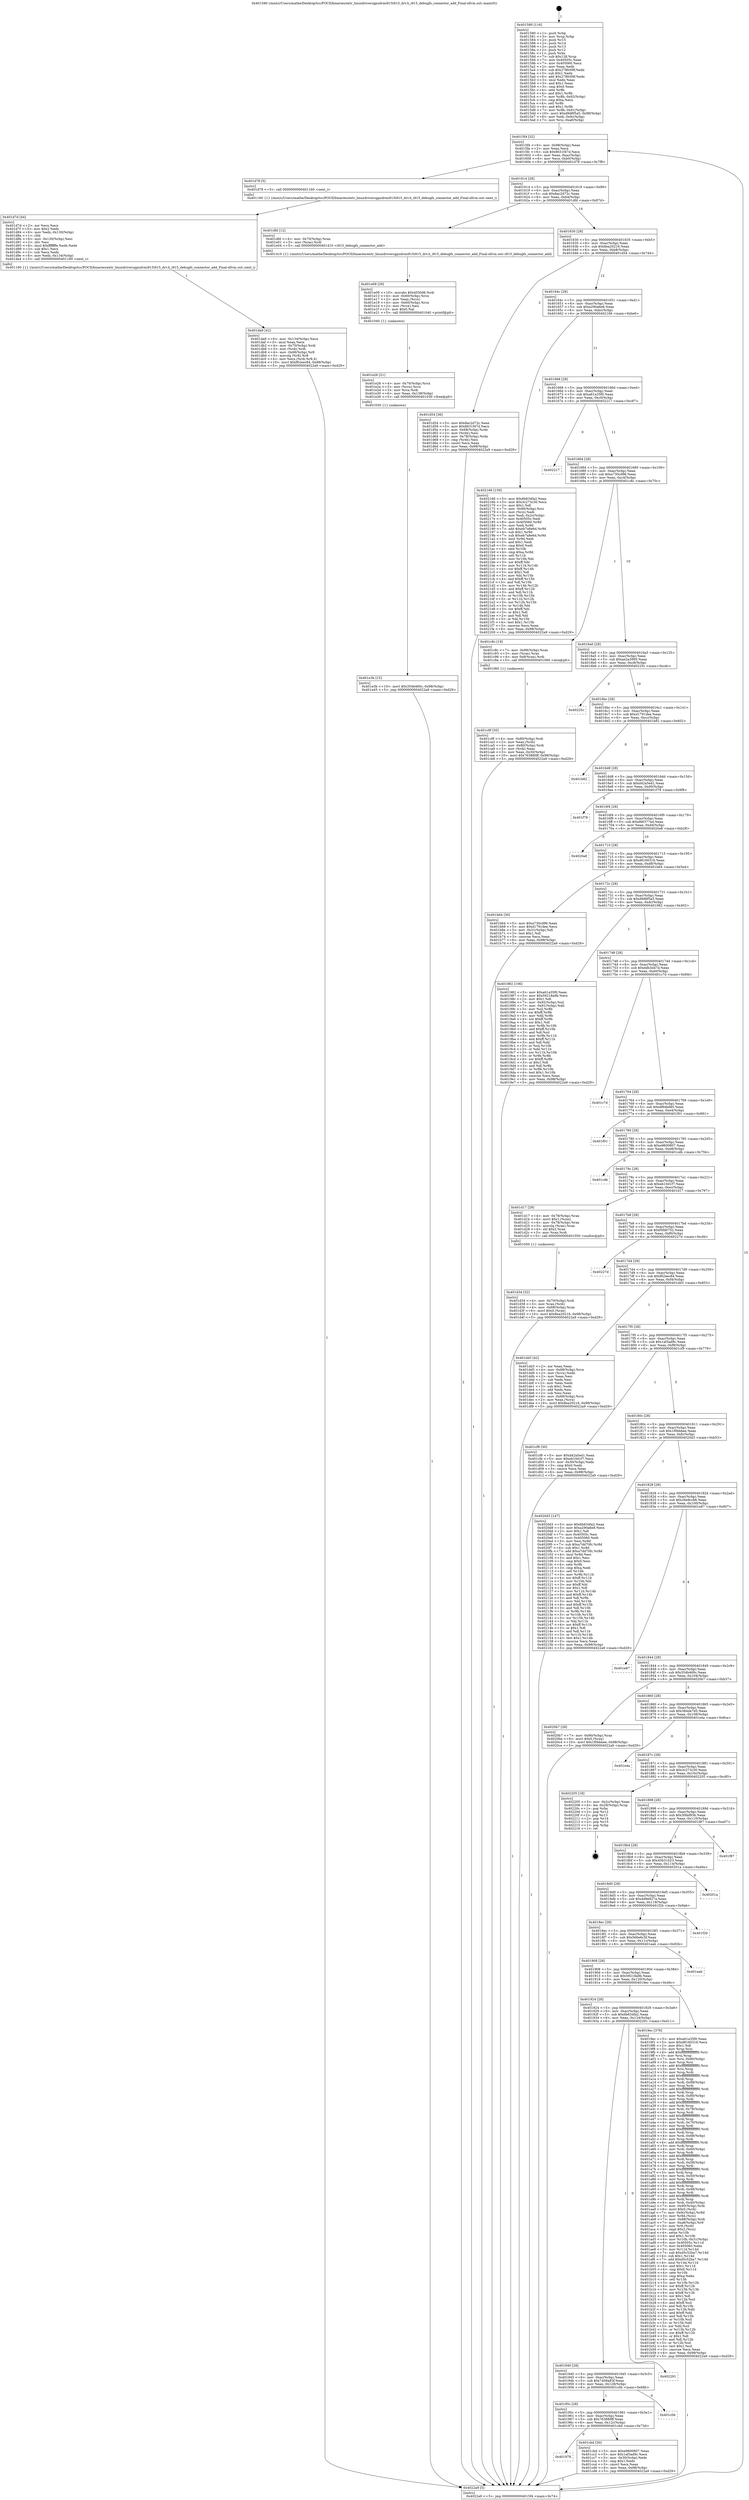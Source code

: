 digraph "0x401580" {
  label = "0x401580 (/mnt/c/Users/mathe/Desktop/tcc/POCII/binaries/extr_linuxdriversgpudrmi915i915_drv.h_i915_debugfs_connector_add_Final-ollvm.out::main(0))"
  labelloc = "t"
  node[shape=record]

  Entry [label="",width=0.3,height=0.3,shape=circle,fillcolor=black,style=filled]
  "0x4015f4" [label="{
     0x4015f4 [32]\l
     | [instrs]\l
     &nbsp;&nbsp;0x4015f4 \<+6\>: mov -0x98(%rbp),%eax\l
     &nbsp;&nbsp;0x4015fa \<+2\>: mov %eax,%ecx\l
     &nbsp;&nbsp;0x4015fc \<+6\>: sub $0x8631f47d,%ecx\l
     &nbsp;&nbsp;0x401602 \<+6\>: mov %eax,-0xac(%rbp)\l
     &nbsp;&nbsp;0x401608 \<+6\>: mov %ecx,-0xb0(%rbp)\l
     &nbsp;&nbsp;0x40160e \<+6\>: je 0000000000401d78 \<main+0x7f8\>\l
  }"]
  "0x401d78" [label="{
     0x401d78 [5]\l
     | [instrs]\l
     &nbsp;&nbsp;0x401d78 \<+5\>: call 0000000000401160 \<next_i\>\l
     | [calls]\l
     &nbsp;&nbsp;0x401160 \{1\} (/mnt/c/Users/mathe/Desktop/tcc/POCII/binaries/extr_linuxdriversgpudrmi915i915_drv.h_i915_debugfs_connector_add_Final-ollvm.out::next_i)\l
  }"]
  "0x401614" [label="{
     0x401614 [28]\l
     | [instrs]\l
     &nbsp;&nbsp;0x401614 \<+5\>: jmp 0000000000401619 \<main+0x99\>\l
     &nbsp;&nbsp;0x401619 \<+6\>: mov -0xac(%rbp),%eax\l
     &nbsp;&nbsp;0x40161f \<+5\>: sub $0x8ac2d72c,%eax\l
     &nbsp;&nbsp;0x401624 \<+6\>: mov %eax,-0xb4(%rbp)\l
     &nbsp;&nbsp;0x40162a \<+6\>: je 0000000000401dfd \<main+0x87d\>\l
  }"]
  Exit [label="",width=0.3,height=0.3,shape=circle,fillcolor=black,style=filled,peripheries=2]
  "0x401dfd" [label="{
     0x401dfd [12]\l
     | [instrs]\l
     &nbsp;&nbsp;0x401dfd \<+4\>: mov -0x70(%rbp),%rax\l
     &nbsp;&nbsp;0x401e01 \<+3\>: mov (%rax),%rdi\l
     &nbsp;&nbsp;0x401e04 \<+5\>: call 0000000000401410 \<i915_debugfs_connector_add\>\l
     | [calls]\l
     &nbsp;&nbsp;0x401410 \{1\} (/mnt/c/Users/mathe/Desktop/tcc/POCII/binaries/extr_linuxdriversgpudrmi915i915_drv.h_i915_debugfs_connector_add_Final-ollvm.out::i915_debugfs_connector_add)\l
  }"]
  "0x401630" [label="{
     0x401630 [28]\l
     | [instrs]\l
     &nbsp;&nbsp;0x401630 \<+5\>: jmp 0000000000401635 \<main+0xb5\>\l
     &nbsp;&nbsp;0x401635 \<+6\>: mov -0xac(%rbp),%eax\l
     &nbsp;&nbsp;0x40163b \<+5\>: sub $0x8ea20216,%eax\l
     &nbsp;&nbsp;0x401640 \<+6\>: mov %eax,-0xb8(%rbp)\l
     &nbsp;&nbsp;0x401646 \<+6\>: je 0000000000401d54 \<main+0x7d4\>\l
  }"]
  "0x401e3b" [label="{
     0x401e3b [15]\l
     | [instrs]\l
     &nbsp;&nbsp;0x401e3b \<+10\>: movl $0x354b460c,-0x98(%rbp)\l
     &nbsp;&nbsp;0x401e45 \<+5\>: jmp 00000000004022a9 \<main+0xd29\>\l
  }"]
  "0x401d54" [label="{
     0x401d54 [36]\l
     | [instrs]\l
     &nbsp;&nbsp;0x401d54 \<+5\>: mov $0x8ac2d72c,%eax\l
     &nbsp;&nbsp;0x401d59 \<+5\>: mov $0x8631f47d,%ecx\l
     &nbsp;&nbsp;0x401d5e \<+4\>: mov -0x68(%rbp),%rdx\l
     &nbsp;&nbsp;0x401d62 \<+2\>: mov (%rdx),%esi\l
     &nbsp;&nbsp;0x401d64 \<+4\>: mov -0x78(%rbp),%rdx\l
     &nbsp;&nbsp;0x401d68 \<+2\>: cmp (%rdx),%esi\l
     &nbsp;&nbsp;0x401d6a \<+3\>: cmovl %ecx,%eax\l
     &nbsp;&nbsp;0x401d6d \<+6\>: mov %eax,-0x98(%rbp)\l
     &nbsp;&nbsp;0x401d73 \<+5\>: jmp 00000000004022a9 \<main+0xd29\>\l
  }"]
  "0x40164c" [label="{
     0x40164c [28]\l
     | [instrs]\l
     &nbsp;&nbsp;0x40164c \<+5\>: jmp 0000000000401651 \<main+0xd1\>\l
     &nbsp;&nbsp;0x401651 \<+6\>: mov -0xac(%rbp),%eax\l
     &nbsp;&nbsp;0x401657 \<+5\>: sub $0xa290a6e8,%eax\l
     &nbsp;&nbsp;0x40165c \<+6\>: mov %eax,-0xbc(%rbp)\l
     &nbsp;&nbsp;0x401662 \<+6\>: je 0000000000402166 \<main+0xbe6\>\l
  }"]
  "0x401e26" [label="{
     0x401e26 [21]\l
     | [instrs]\l
     &nbsp;&nbsp;0x401e26 \<+4\>: mov -0x70(%rbp),%rcx\l
     &nbsp;&nbsp;0x401e2a \<+3\>: mov (%rcx),%rcx\l
     &nbsp;&nbsp;0x401e2d \<+3\>: mov %rcx,%rdi\l
     &nbsp;&nbsp;0x401e30 \<+6\>: mov %eax,-0x138(%rbp)\l
     &nbsp;&nbsp;0x401e36 \<+5\>: call 0000000000401030 \<free@plt\>\l
     | [calls]\l
     &nbsp;&nbsp;0x401030 \{1\} (unknown)\l
  }"]
  "0x402166" [label="{
     0x402166 [159]\l
     | [instrs]\l
     &nbsp;&nbsp;0x402166 \<+5\>: mov $0x6b634fa2,%eax\l
     &nbsp;&nbsp;0x40216b \<+5\>: mov $0x3c273c30,%ecx\l
     &nbsp;&nbsp;0x402170 \<+2\>: mov $0x1,%dl\l
     &nbsp;&nbsp;0x402172 \<+7\>: mov -0x90(%rbp),%rsi\l
     &nbsp;&nbsp;0x402179 \<+2\>: mov (%rsi),%edi\l
     &nbsp;&nbsp;0x40217b \<+3\>: mov %edi,-0x2c(%rbp)\l
     &nbsp;&nbsp;0x40217e \<+7\>: mov 0x40505c,%edi\l
     &nbsp;&nbsp;0x402185 \<+8\>: mov 0x405060,%r8d\l
     &nbsp;&nbsp;0x40218d \<+3\>: mov %edi,%r9d\l
     &nbsp;&nbsp;0x402190 \<+7\>: add $0xeb7a8e6d,%r9d\l
     &nbsp;&nbsp;0x402197 \<+4\>: sub $0x1,%r9d\l
     &nbsp;&nbsp;0x40219b \<+7\>: sub $0xeb7a8e6d,%r9d\l
     &nbsp;&nbsp;0x4021a2 \<+4\>: imul %r9d,%edi\l
     &nbsp;&nbsp;0x4021a6 \<+3\>: and $0x1,%edi\l
     &nbsp;&nbsp;0x4021a9 \<+3\>: cmp $0x0,%edi\l
     &nbsp;&nbsp;0x4021ac \<+4\>: sete %r10b\l
     &nbsp;&nbsp;0x4021b0 \<+4\>: cmp $0xa,%r8d\l
     &nbsp;&nbsp;0x4021b4 \<+4\>: setl %r11b\l
     &nbsp;&nbsp;0x4021b8 \<+3\>: mov %r10b,%bl\l
     &nbsp;&nbsp;0x4021bb \<+3\>: xor $0xff,%bl\l
     &nbsp;&nbsp;0x4021be \<+3\>: mov %r11b,%r14b\l
     &nbsp;&nbsp;0x4021c1 \<+4\>: xor $0xff,%r14b\l
     &nbsp;&nbsp;0x4021c5 \<+3\>: xor $0x1,%dl\l
     &nbsp;&nbsp;0x4021c8 \<+3\>: mov %bl,%r15b\l
     &nbsp;&nbsp;0x4021cb \<+4\>: and $0xff,%r15b\l
     &nbsp;&nbsp;0x4021cf \<+3\>: and %dl,%r10b\l
     &nbsp;&nbsp;0x4021d2 \<+3\>: mov %r14b,%r12b\l
     &nbsp;&nbsp;0x4021d5 \<+4\>: and $0xff,%r12b\l
     &nbsp;&nbsp;0x4021d9 \<+3\>: and %dl,%r11b\l
     &nbsp;&nbsp;0x4021dc \<+3\>: or %r10b,%r15b\l
     &nbsp;&nbsp;0x4021df \<+3\>: or %r11b,%r12b\l
     &nbsp;&nbsp;0x4021e2 \<+3\>: xor %r12b,%r15b\l
     &nbsp;&nbsp;0x4021e5 \<+3\>: or %r14b,%bl\l
     &nbsp;&nbsp;0x4021e8 \<+3\>: xor $0xff,%bl\l
     &nbsp;&nbsp;0x4021eb \<+3\>: or $0x1,%dl\l
     &nbsp;&nbsp;0x4021ee \<+2\>: and %dl,%bl\l
     &nbsp;&nbsp;0x4021f0 \<+3\>: or %bl,%r15b\l
     &nbsp;&nbsp;0x4021f3 \<+4\>: test $0x1,%r15b\l
     &nbsp;&nbsp;0x4021f7 \<+3\>: cmovne %ecx,%eax\l
     &nbsp;&nbsp;0x4021fa \<+6\>: mov %eax,-0x98(%rbp)\l
     &nbsp;&nbsp;0x402200 \<+5\>: jmp 00000000004022a9 \<main+0xd29\>\l
  }"]
  "0x401668" [label="{
     0x401668 [28]\l
     | [instrs]\l
     &nbsp;&nbsp;0x401668 \<+5\>: jmp 000000000040166d \<main+0xed\>\l
     &nbsp;&nbsp;0x40166d \<+6\>: mov -0xac(%rbp),%eax\l
     &nbsp;&nbsp;0x401673 \<+5\>: sub $0xa61a35f0,%eax\l
     &nbsp;&nbsp;0x401678 \<+6\>: mov %eax,-0xc0(%rbp)\l
     &nbsp;&nbsp;0x40167e \<+6\>: je 0000000000402217 \<main+0xc97\>\l
  }"]
  "0x401e09" [label="{
     0x401e09 [29]\l
     | [instrs]\l
     &nbsp;&nbsp;0x401e09 \<+10\>: movabs $0x4030d6,%rdi\l
     &nbsp;&nbsp;0x401e13 \<+4\>: mov -0x60(%rbp),%rcx\l
     &nbsp;&nbsp;0x401e17 \<+2\>: mov %eax,(%rcx)\l
     &nbsp;&nbsp;0x401e19 \<+4\>: mov -0x60(%rbp),%rcx\l
     &nbsp;&nbsp;0x401e1d \<+2\>: mov (%rcx),%esi\l
     &nbsp;&nbsp;0x401e1f \<+2\>: mov $0x0,%al\l
     &nbsp;&nbsp;0x401e21 \<+5\>: call 0000000000401040 \<printf@plt\>\l
     | [calls]\l
     &nbsp;&nbsp;0x401040 \{1\} (unknown)\l
  }"]
  "0x402217" [label="{
     0x402217\l
  }", style=dashed]
  "0x401684" [label="{
     0x401684 [28]\l
     | [instrs]\l
     &nbsp;&nbsp;0x401684 \<+5\>: jmp 0000000000401689 \<main+0x109\>\l
     &nbsp;&nbsp;0x401689 \<+6\>: mov -0xac(%rbp),%eax\l
     &nbsp;&nbsp;0x40168f \<+5\>: sub $0xa730cd96,%eax\l
     &nbsp;&nbsp;0x401694 \<+6\>: mov %eax,-0xc4(%rbp)\l
     &nbsp;&nbsp;0x40169a \<+6\>: je 0000000000401c8c \<main+0x70c\>\l
  }"]
  "0x401da9" [label="{
     0x401da9 [42]\l
     | [instrs]\l
     &nbsp;&nbsp;0x401da9 \<+6\>: mov -0x134(%rbp),%ecx\l
     &nbsp;&nbsp;0x401daf \<+3\>: imul %eax,%ecx\l
     &nbsp;&nbsp;0x401db2 \<+4\>: mov -0x70(%rbp),%rdi\l
     &nbsp;&nbsp;0x401db6 \<+3\>: mov (%rdi),%rdi\l
     &nbsp;&nbsp;0x401db9 \<+4\>: mov -0x68(%rbp),%r8\l
     &nbsp;&nbsp;0x401dbd \<+3\>: movslq (%r8),%r8\l
     &nbsp;&nbsp;0x401dc0 \<+4\>: mov %ecx,(%rdi,%r8,4)\l
     &nbsp;&nbsp;0x401dc4 \<+10\>: movl $0xf62eec84,-0x98(%rbp)\l
     &nbsp;&nbsp;0x401dce \<+5\>: jmp 00000000004022a9 \<main+0xd29\>\l
  }"]
  "0x401c8c" [label="{
     0x401c8c [19]\l
     | [instrs]\l
     &nbsp;&nbsp;0x401c8c \<+7\>: mov -0x88(%rbp),%rax\l
     &nbsp;&nbsp;0x401c93 \<+3\>: mov (%rax),%rax\l
     &nbsp;&nbsp;0x401c96 \<+4\>: mov 0x8(%rax),%rdi\l
     &nbsp;&nbsp;0x401c9a \<+5\>: call 0000000000401060 \<atoi@plt\>\l
     | [calls]\l
     &nbsp;&nbsp;0x401060 \{1\} (unknown)\l
  }"]
  "0x4016a0" [label="{
     0x4016a0 [28]\l
     | [instrs]\l
     &nbsp;&nbsp;0x4016a0 \<+5\>: jmp 00000000004016a5 \<main+0x125\>\l
     &nbsp;&nbsp;0x4016a5 \<+6\>: mov -0xac(%rbp),%eax\l
     &nbsp;&nbsp;0x4016ab \<+5\>: sub $0xae2a3995,%eax\l
     &nbsp;&nbsp;0x4016b0 \<+6\>: mov %eax,-0xc8(%rbp)\l
     &nbsp;&nbsp;0x4016b6 \<+6\>: je 000000000040225c \<main+0xcdc\>\l
  }"]
  "0x401d7d" [label="{
     0x401d7d [44]\l
     | [instrs]\l
     &nbsp;&nbsp;0x401d7d \<+2\>: xor %ecx,%ecx\l
     &nbsp;&nbsp;0x401d7f \<+5\>: mov $0x2,%edx\l
     &nbsp;&nbsp;0x401d84 \<+6\>: mov %edx,-0x130(%rbp)\l
     &nbsp;&nbsp;0x401d8a \<+1\>: cltd\l
     &nbsp;&nbsp;0x401d8b \<+6\>: mov -0x130(%rbp),%esi\l
     &nbsp;&nbsp;0x401d91 \<+2\>: idiv %esi\l
     &nbsp;&nbsp;0x401d93 \<+6\>: imul $0xfffffffe,%edx,%edx\l
     &nbsp;&nbsp;0x401d99 \<+3\>: sub $0x1,%ecx\l
     &nbsp;&nbsp;0x401d9c \<+2\>: sub %ecx,%edx\l
     &nbsp;&nbsp;0x401d9e \<+6\>: mov %edx,-0x134(%rbp)\l
     &nbsp;&nbsp;0x401da4 \<+5\>: call 0000000000401160 \<next_i\>\l
     | [calls]\l
     &nbsp;&nbsp;0x401160 \{1\} (/mnt/c/Users/mathe/Desktop/tcc/POCII/binaries/extr_linuxdriversgpudrmi915i915_drv.h_i915_debugfs_connector_add_Final-ollvm.out::next_i)\l
  }"]
  "0x40225c" [label="{
     0x40225c\l
  }", style=dashed]
  "0x4016bc" [label="{
     0x4016bc [28]\l
     | [instrs]\l
     &nbsp;&nbsp;0x4016bc \<+5\>: jmp 00000000004016c1 \<main+0x141\>\l
     &nbsp;&nbsp;0x4016c1 \<+6\>: mov -0xac(%rbp),%eax\l
     &nbsp;&nbsp;0x4016c7 \<+5\>: sub $0xd1791dee,%eax\l
     &nbsp;&nbsp;0x4016cc \<+6\>: mov %eax,-0xcc(%rbp)\l
     &nbsp;&nbsp;0x4016d2 \<+6\>: je 0000000000401b82 \<main+0x602\>\l
  }"]
  "0x401d34" [label="{
     0x401d34 [32]\l
     | [instrs]\l
     &nbsp;&nbsp;0x401d34 \<+4\>: mov -0x70(%rbp),%rdi\l
     &nbsp;&nbsp;0x401d38 \<+3\>: mov %rax,(%rdi)\l
     &nbsp;&nbsp;0x401d3b \<+4\>: mov -0x68(%rbp),%rax\l
     &nbsp;&nbsp;0x401d3f \<+6\>: movl $0x0,(%rax)\l
     &nbsp;&nbsp;0x401d45 \<+10\>: movl $0x8ea20216,-0x98(%rbp)\l
     &nbsp;&nbsp;0x401d4f \<+5\>: jmp 00000000004022a9 \<main+0xd29\>\l
  }"]
  "0x401b82" [label="{
     0x401b82\l
  }", style=dashed]
  "0x4016d8" [label="{
     0x4016d8 [28]\l
     | [instrs]\l
     &nbsp;&nbsp;0x4016d8 \<+5\>: jmp 00000000004016dd \<main+0x15d\>\l
     &nbsp;&nbsp;0x4016dd \<+6\>: mov -0xac(%rbp),%eax\l
     &nbsp;&nbsp;0x4016e3 \<+5\>: sub $0xd42a5ed1,%eax\l
     &nbsp;&nbsp;0x4016e8 \<+6\>: mov %eax,-0xd0(%rbp)\l
     &nbsp;&nbsp;0x4016ee \<+6\>: je 0000000000401f78 \<main+0x9f8\>\l
  }"]
  "0x401978" [label="{
     0x401978\l
  }", style=dashed]
  "0x401f78" [label="{
     0x401f78\l
  }", style=dashed]
  "0x4016f4" [label="{
     0x4016f4 [28]\l
     | [instrs]\l
     &nbsp;&nbsp;0x4016f4 \<+5\>: jmp 00000000004016f9 \<main+0x179\>\l
     &nbsp;&nbsp;0x4016f9 \<+6\>: mov -0xac(%rbp),%eax\l
     &nbsp;&nbsp;0x4016ff \<+5\>: sub $0xd66377ad,%eax\l
     &nbsp;&nbsp;0x401704 \<+6\>: mov %eax,-0xd4(%rbp)\l
     &nbsp;&nbsp;0x40170a \<+6\>: je 00000000004020a8 \<main+0xb28\>\l
  }"]
  "0x401cbd" [label="{
     0x401cbd [30]\l
     | [instrs]\l
     &nbsp;&nbsp;0x401cbd \<+5\>: mov $0xe9600807,%eax\l
     &nbsp;&nbsp;0x401cc2 \<+5\>: mov $0x1af3ad9c,%ecx\l
     &nbsp;&nbsp;0x401cc7 \<+3\>: mov -0x30(%rbp),%edx\l
     &nbsp;&nbsp;0x401cca \<+3\>: cmp $0x1,%edx\l
     &nbsp;&nbsp;0x401ccd \<+3\>: cmovl %ecx,%eax\l
     &nbsp;&nbsp;0x401cd0 \<+6\>: mov %eax,-0x98(%rbp)\l
     &nbsp;&nbsp;0x401cd6 \<+5\>: jmp 00000000004022a9 \<main+0xd29\>\l
  }"]
  "0x4020a8" [label="{
     0x4020a8\l
  }", style=dashed]
  "0x401710" [label="{
     0x401710 [28]\l
     | [instrs]\l
     &nbsp;&nbsp;0x401710 \<+5\>: jmp 0000000000401715 \<main+0x195\>\l
     &nbsp;&nbsp;0x401715 \<+6\>: mov -0xac(%rbp),%eax\l
     &nbsp;&nbsp;0x40171b \<+5\>: sub $0xd8160316,%eax\l
     &nbsp;&nbsp;0x401720 \<+6\>: mov %eax,-0xd8(%rbp)\l
     &nbsp;&nbsp;0x401726 \<+6\>: je 0000000000401b64 \<main+0x5e4\>\l
  }"]
  "0x40195c" [label="{
     0x40195c [28]\l
     | [instrs]\l
     &nbsp;&nbsp;0x40195c \<+5\>: jmp 0000000000401961 \<main+0x3e1\>\l
     &nbsp;&nbsp;0x401961 \<+6\>: mov -0xac(%rbp),%eax\l
     &nbsp;&nbsp;0x401967 \<+5\>: sub $0x763880ff,%eax\l
     &nbsp;&nbsp;0x40196c \<+6\>: mov %eax,-0x12c(%rbp)\l
     &nbsp;&nbsp;0x401972 \<+6\>: je 0000000000401cbd \<main+0x73d\>\l
  }"]
  "0x401b64" [label="{
     0x401b64 [30]\l
     | [instrs]\l
     &nbsp;&nbsp;0x401b64 \<+5\>: mov $0xa730cd96,%eax\l
     &nbsp;&nbsp;0x401b69 \<+5\>: mov $0xd1791dee,%ecx\l
     &nbsp;&nbsp;0x401b6e \<+3\>: mov -0x31(%rbp),%dl\l
     &nbsp;&nbsp;0x401b71 \<+3\>: test $0x1,%dl\l
     &nbsp;&nbsp;0x401b74 \<+3\>: cmovne %ecx,%eax\l
     &nbsp;&nbsp;0x401b77 \<+6\>: mov %eax,-0x98(%rbp)\l
     &nbsp;&nbsp;0x401b7d \<+5\>: jmp 00000000004022a9 \<main+0xd29\>\l
  }"]
  "0x40172c" [label="{
     0x40172c [28]\l
     | [instrs]\l
     &nbsp;&nbsp;0x40172c \<+5\>: jmp 0000000000401731 \<main+0x1b1\>\l
     &nbsp;&nbsp;0x401731 \<+6\>: mov -0xac(%rbp),%eax\l
     &nbsp;&nbsp;0x401737 \<+5\>: sub $0xd9d8f5a5,%eax\l
     &nbsp;&nbsp;0x40173c \<+6\>: mov %eax,-0xdc(%rbp)\l
     &nbsp;&nbsp;0x401742 \<+6\>: je 0000000000401982 \<main+0x402\>\l
  }"]
  "0x401c0b" [label="{
     0x401c0b\l
  }", style=dashed]
  "0x401982" [label="{
     0x401982 [106]\l
     | [instrs]\l
     &nbsp;&nbsp;0x401982 \<+5\>: mov $0xa61a35f0,%eax\l
     &nbsp;&nbsp;0x401987 \<+5\>: mov $0x59218a9b,%ecx\l
     &nbsp;&nbsp;0x40198c \<+2\>: mov $0x1,%dl\l
     &nbsp;&nbsp;0x40198e \<+7\>: mov -0x92(%rbp),%sil\l
     &nbsp;&nbsp;0x401995 \<+7\>: mov -0x91(%rbp),%dil\l
     &nbsp;&nbsp;0x40199c \<+3\>: mov %sil,%r8b\l
     &nbsp;&nbsp;0x40199f \<+4\>: xor $0xff,%r8b\l
     &nbsp;&nbsp;0x4019a3 \<+3\>: mov %dil,%r9b\l
     &nbsp;&nbsp;0x4019a6 \<+4\>: xor $0xff,%r9b\l
     &nbsp;&nbsp;0x4019aa \<+3\>: xor $0x1,%dl\l
     &nbsp;&nbsp;0x4019ad \<+3\>: mov %r8b,%r10b\l
     &nbsp;&nbsp;0x4019b0 \<+4\>: and $0xff,%r10b\l
     &nbsp;&nbsp;0x4019b4 \<+3\>: and %dl,%sil\l
     &nbsp;&nbsp;0x4019b7 \<+3\>: mov %r9b,%r11b\l
     &nbsp;&nbsp;0x4019ba \<+4\>: and $0xff,%r11b\l
     &nbsp;&nbsp;0x4019be \<+3\>: and %dl,%dil\l
     &nbsp;&nbsp;0x4019c1 \<+3\>: or %sil,%r10b\l
     &nbsp;&nbsp;0x4019c4 \<+3\>: or %dil,%r11b\l
     &nbsp;&nbsp;0x4019c7 \<+3\>: xor %r11b,%r10b\l
     &nbsp;&nbsp;0x4019ca \<+3\>: or %r9b,%r8b\l
     &nbsp;&nbsp;0x4019cd \<+4\>: xor $0xff,%r8b\l
     &nbsp;&nbsp;0x4019d1 \<+3\>: or $0x1,%dl\l
     &nbsp;&nbsp;0x4019d4 \<+3\>: and %dl,%r8b\l
     &nbsp;&nbsp;0x4019d7 \<+3\>: or %r8b,%r10b\l
     &nbsp;&nbsp;0x4019da \<+4\>: test $0x1,%r10b\l
     &nbsp;&nbsp;0x4019de \<+3\>: cmovne %ecx,%eax\l
     &nbsp;&nbsp;0x4019e1 \<+6\>: mov %eax,-0x98(%rbp)\l
     &nbsp;&nbsp;0x4019e7 \<+5\>: jmp 00000000004022a9 \<main+0xd29\>\l
  }"]
  "0x401748" [label="{
     0x401748 [28]\l
     | [instrs]\l
     &nbsp;&nbsp;0x401748 \<+5\>: jmp 000000000040174d \<main+0x1cd\>\l
     &nbsp;&nbsp;0x40174d \<+6\>: mov -0xac(%rbp),%eax\l
     &nbsp;&nbsp;0x401753 \<+5\>: sub $0xddb3d47d,%eax\l
     &nbsp;&nbsp;0x401758 \<+6\>: mov %eax,-0xe0(%rbp)\l
     &nbsp;&nbsp;0x40175e \<+6\>: je 0000000000401c7d \<main+0x6fd\>\l
  }"]
  "0x4022a9" [label="{
     0x4022a9 [5]\l
     | [instrs]\l
     &nbsp;&nbsp;0x4022a9 \<+5\>: jmp 00000000004015f4 \<main+0x74\>\l
  }"]
  "0x401580" [label="{
     0x401580 [116]\l
     | [instrs]\l
     &nbsp;&nbsp;0x401580 \<+1\>: push %rbp\l
     &nbsp;&nbsp;0x401581 \<+3\>: mov %rsp,%rbp\l
     &nbsp;&nbsp;0x401584 \<+2\>: push %r15\l
     &nbsp;&nbsp;0x401586 \<+2\>: push %r14\l
     &nbsp;&nbsp;0x401588 \<+2\>: push %r13\l
     &nbsp;&nbsp;0x40158a \<+2\>: push %r12\l
     &nbsp;&nbsp;0x40158c \<+1\>: push %rbx\l
     &nbsp;&nbsp;0x40158d \<+7\>: sub $0x128,%rsp\l
     &nbsp;&nbsp;0x401594 \<+7\>: mov 0x40505c,%eax\l
     &nbsp;&nbsp;0x40159b \<+7\>: mov 0x405060,%ecx\l
     &nbsp;&nbsp;0x4015a2 \<+2\>: mov %eax,%edx\l
     &nbsp;&nbsp;0x4015a4 \<+6\>: sub $0x278fc09f,%edx\l
     &nbsp;&nbsp;0x4015aa \<+3\>: sub $0x1,%edx\l
     &nbsp;&nbsp;0x4015ad \<+6\>: add $0x278fc09f,%edx\l
     &nbsp;&nbsp;0x4015b3 \<+3\>: imul %edx,%eax\l
     &nbsp;&nbsp;0x4015b6 \<+3\>: and $0x1,%eax\l
     &nbsp;&nbsp;0x4015b9 \<+3\>: cmp $0x0,%eax\l
     &nbsp;&nbsp;0x4015bc \<+4\>: sete %r8b\l
     &nbsp;&nbsp;0x4015c0 \<+4\>: and $0x1,%r8b\l
     &nbsp;&nbsp;0x4015c4 \<+7\>: mov %r8b,-0x92(%rbp)\l
     &nbsp;&nbsp;0x4015cb \<+3\>: cmp $0xa,%ecx\l
     &nbsp;&nbsp;0x4015ce \<+4\>: setl %r8b\l
     &nbsp;&nbsp;0x4015d2 \<+4\>: and $0x1,%r8b\l
     &nbsp;&nbsp;0x4015d6 \<+7\>: mov %r8b,-0x91(%rbp)\l
     &nbsp;&nbsp;0x4015dd \<+10\>: movl $0xd9d8f5a5,-0x98(%rbp)\l
     &nbsp;&nbsp;0x4015e7 \<+6\>: mov %edi,-0x9c(%rbp)\l
     &nbsp;&nbsp;0x4015ed \<+7\>: mov %rsi,-0xa8(%rbp)\l
  }"]
  "0x401940" [label="{
     0x401940 [28]\l
     | [instrs]\l
     &nbsp;&nbsp;0x401940 \<+5\>: jmp 0000000000401945 \<main+0x3c5\>\l
     &nbsp;&nbsp;0x401945 \<+6\>: mov -0xac(%rbp),%eax\l
     &nbsp;&nbsp;0x40194b \<+5\>: sub $0x7408a83f,%eax\l
     &nbsp;&nbsp;0x401950 \<+6\>: mov %eax,-0x128(%rbp)\l
     &nbsp;&nbsp;0x401956 \<+6\>: je 0000000000401c0b \<main+0x68b\>\l
  }"]
  "0x401c7d" [label="{
     0x401c7d\l
  }", style=dashed]
  "0x401764" [label="{
     0x401764 [28]\l
     | [instrs]\l
     &nbsp;&nbsp;0x401764 \<+5\>: jmp 0000000000401769 \<main+0x1e9\>\l
     &nbsp;&nbsp;0x401769 \<+6\>: mov -0xac(%rbp),%eax\l
     &nbsp;&nbsp;0x40176f \<+5\>: sub $0xdf84bd85,%eax\l
     &nbsp;&nbsp;0x401774 \<+6\>: mov %eax,-0xe4(%rbp)\l
     &nbsp;&nbsp;0x40177a \<+6\>: je 0000000000401f01 \<main+0x981\>\l
  }"]
  "0x402291" [label="{
     0x402291\l
  }", style=dashed]
  "0x401f01" [label="{
     0x401f01\l
  }", style=dashed]
  "0x401780" [label="{
     0x401780 [28]\l
     | [instrs]\l
     &nbsp;&nbsp;0x401780 \<+5\>: jmp 0000000000401785 \<main+0x205\>\l
     &nbsp;&nbsp;0x401785 \<+6\>: mov -0xac(%rbp),%eax\l
     &nbsp;&nbsp;0x40178b \<+5\>: sub $0xe9600807,%eax\l
     &nbsp;&nbsp;0x401790 \<+6\>: mov %eax,-0xe8(%rbp)\l
     &nbsp;&nbsp;0x401796 \<+6\>: je 0000000000401cdb \<main+0x75b\>\l
  }"]
  "0x401c9f" [label="{
     0x401c9f [30]\l
     | [instrs]\l
     &nbsp;&nbsp;0x401c9f \<+4\>: mov -0x80(%rbp),%rdi\l
     &nbsp;&nbsp;0x401ca3 \<+2\>: mov %eax,(%rdi)\l
     &nbsp;&nbsp;0x401ca5 \<+4\>: mov -0x80(%rbp),%rdi\l
     &nbsp;&nbsp;0x401ca9 \<+2\>: mov (%rdi),%eax\l
     &nbsp;&nbsp;0x401cab \<+3\>: mov %eax,-0x30(%rbp)\l
     &nbsp;&nbsp;0x401cae \<+10\>: movl $0x763880ff,-0x98(%rbp)\l
     &nbsp;&nbsp;0x401cb8 \<+5\>: jmp 00000000004022a9 \<main+0xd29\>\l
  }"]
  "0x401cdb" [label="{
     0x401cdb\l
  }", style=dashed]
  "0x40179c" [label="{
     0x40179c [28]\l
     | [instrs]\l
     &nbsp;&nbsp;0x40179c \<+5\>: jmp 00000000004017a1 \<main+0x221\>\l
     &nbsp;&nbsp;0x4017a1 \<+6\>: mov -0xac(%rbp),%eax\l
     &nbsp;&nbsp;0x4017a7 \<+5\>: sub $0xeb10d1f7,%eax\l
     &nbsp;&nbsp;0x4017ac \<+6\>: mov %eax,-0xec(%rbp)\l
     &nbsp;&nbsp;0x4017b2 \<+6\>: je 0000000000401d17 \<main+0x797\>\l
  }"]
  "0x401924" [label="{
     0x401924 [28]\l
     | [instrs]\l
     &nbsp;&nbsp;0x401924 \<+5\>: jmp 0000000000401929 \<main+0x3a9\>\l
     &nbsp;&nbsp;0x401929 \<+6\>: mov -0xac(%rbp),%eax\l
     &nbsp;&nbsp;0x40192f \<+5\>: sub $0x6b634fa2,%eax\l
     &nbsp;&nbsp;0x401934 \<+6\>: mov %eax,-0x124(%rbp)\l
     &nbsp;&nbsp;0x40193a \<+6\>: je 0000000000402291 \<main+0xd11\>\l
  }"]
  "0x401d17" [label="{
     0x401d17 [29]\l
     | [instrs]\l
     &nbsp;&nbsp;0x401d17 \<+4\>: mov -0x78(%rbp),%rax\l
     &nbsp;&nbsp;0x401d1b \<+6\>: movl $0x1,(%rax)\l
     &nbsp;&nbsp;0x401d21 \<+4\>: mov -0x78(%rbp),%rax\l
     &nbsp;&nbsp;0x401d25 \<+3\>: movslq (%rax),%rax\l
     &nbsp;&nbsp;0x401d28 \<+4\>: shl $0x2,%rax\l
     &nbsp;&nbsp;0x401d2c \<+3\>: mov %rax,%rdi\l
     &nbsp;&nbsp;0x401d2f \<+5\>: call 0000000000401050 \<malloc@plt\>\l
     | [calls]\l
     &nbsp;&nbsp;0x401050 \{1\} (unknown)\l
  }"]
  "0x4017b8" [label="{
     0x4017b8 [28]\l
     | [instrs]\l
     &nbsp;&nbsp;0x4017b8 \<+5\>: jmp 00000000004017bd \<main+0x23d\>\l
     &nbsp;&nbsp;0x4017bd \<+6\>: mov -0xac(%rbp),%eax\l
     &nbsp;&nbsp;0x4017c3 \<+5\>: sub $0xf5fd0752,%eax\l
     &nbsp;&nbsp;0x4017c8 \<+6\>: mov %eax,-0xf0(%rbp)\l
     &nbsp;&nbsp;0x4017ce \<+6\>: je 000000000040227d \<main+0xcfd\>\l
  }"]
  "0x4019ec" [label="{
     0x4019ec [376]\l
     | [instrs]\l
     &nbsp;&nbsp;0x4019ec \<+5\>: mov $0xa61a35f0,%eax\l
     &nbsp;&nbsp;0x4019f1 \<+5\>: mov $0xd8160316,%ecx\l
     &nbsp;&nbsp;0x4019f6 \<+2\>: mov $0x1,%dl\l
     &nbsp;&nbsp;0x4019f8 \<+3\>: mov %rsp,%rsi\l
     &nbsp;&nbsp;0x4019fb \<+4\>: add $0xfffffffffffffff0,%rsi\l
     &nbsp;&nbsp;0x4019ff \<+3\>: mov %rsi,%rsp\l
     &nbsp;&nbsp;0x401a02 \<+7\>: mov %rsi,-0x90(%rbp)\l
     &nbsp;&nbsp;0x401a09 \<+3\>: mov %rsp,%rsi\l
     &nbsp;&nbsp;0x401a0c \<+4\>: add $0xfffffffffffffff0,%rsi\l
     &nbsp;&nbsp;0x401a10 \<+3\>: mov %rsi,%rsp\l
     &nbsp;&nbsp;0x401a13 \<+3\>: mov %rsp,%rdi\l
     &nbsp;&nbsp;0x401a16 \<+4\>: add $0xfffffffffffffff0,%rdi\l
     &nbsp;&nbsp;0x401a1a \<+3\>: mov %rdi,%rsp\l
     &nbsp;&nbsp;0x401a1d \<+7\>: mov %rdi,-0x88(%rbp)\l
     &nbsp;&nbsp;0x401a24 \<+3\>: mov %rsp,%rdi\l
     &nbsp;&nbsp;0x401a27 \<+4\>: add $0xfffffffffffffff0,%rdi\l
     &nbsp;&nbsp;0x401a2b \<+3\>: mov %rdi,%rsp\l
     &nbsp;&nbsp;0x401a2e \<+4\>: mov %rdi,-0x80(%rbp)\l
     &nbsp;&nbsp;0x401a32 \<+3\>: mov %rsp,%rdi\l
     &nbsp;&nbsp;0x401a35 \<+4\>: add $0xfffffffffffffff0,%rdi\l
     &nbsp;&nbsp;0x401a39 \<+3\>: mov %rdi,%rsp\l
     &nbsp;&nbsp;0x401a3c \<+4\>: mov %rdi,-0x78(%rbp)\l
     &nbsp;&nbsp;0x401a40 \<+3\>: mov %rsp,%rdi\l
     &nbsp;&nbsp;0x401a43 \<+4\>: add $0xfffffffffffffff0,%rdi\l
     &nbsp;&nbsp;0x401a47 \<+3\>: mov %rdi,%rsp\l
     &nbsp;&nbsp;0x401a4a \<+4\>: mov %rdi,-0x70(%rbp)\l
     &nbsp;&nbsp;0x401a4e \<+3\>: mov %rsp,%rdi\l
     &nbsp;&nbsp;0x401a51 \<+4\>: add $0xfffffffffffffff0,%rdi\l
     &nbsp;&nbsp;0x401a55 \<+3\>: mov %rdi,%rsp\l
     &nbsp;&nbsp;0x401a58 \<+4\>: mov %rdi,-0x68(%rbp)\l
     &nbsp;&nbsp;0x401a5c \<+3\>: mov %rsp,%rdi\l
     &nbsp;&nbsp;0x401a5f \<+4\>: add $0xfffffffffffffff0,%rdi\l
     &nbsp;&nbsp;0x401a63 \<+3\>: mov %rdi,%rsp\l
     &nbsp;&nbsp;0x401a66 \<+4\>: mov %rdi,-0x60(%rbp)\l
     &nbsp;&nbsp;0x401a6a \<+3\>: mov %rsp,%rdi\l
     &nbsp;&nbsp;0x401a6d \<+4\>: add $0xfffffffffffffff0,%rdi\l
     &nbsp;&nbsp;0x401a71 \<+3\>: mov %rdi,%rsp\l
     &nbsp;&nbsp;0x401a74 \<+4\>: mov %rdi,-0x58(%rbp)\l
     &nbsp;&nbsp;0x401a78 \<+3\>: mov %rsp,%rdi\l
     &nbsp;&nbsp;0x401a7b \<+4\>: add $0xfffffffffffffff0,%rdi\l
     &nbsp;&nbsp;0x401a7f \<+3\>: mov %rdi,%rsp\l
     &nbsp;&nbsp;0x401a82 \<+4\>: mov %rdi,-0x50(%rbp)\l
     &nbsp;&nbsp;0x401a86 \<+3\>: mov %rsp,%rdi\l
     &nbsp;&nbsp;0x401a89 \<+4\>: add $0xfffffffffffffff0,%rdi\l
     &nbsp;&nbsp;0x401a8d \<+3\>: mov %rdi,%rsp\l
     &nbsp;&nbsp;0x401a90 \<+4\>: mov %rdi,-0x48(%rbp)\l
     &nbsp;&nbsp;0x401a94 \<+3\>: mov %rsp,%rdi\l
     &nbsp;&nbsp;0x401a97 \<+4\>: add $0xfffffffffffffff0,%rdi\l
     &nbsp;&nbsp;0x401a9b \<+3\>: mov %rdi,%rsp\l
     &nbsp;&nbsp;0x401a9e \<+4\>: mov %rdi,-0x40(%rbp)\l
     &nbsp;&nbsp;0x401aa2 \<+7\>: mov -0x90(%rbp),%rdi\l
     &nbsp;&nbsp;0x401aa9 \<+6\>: movl $0x0,(%rdi)\l
     &nbsp;&nbsp;0x401aaf \<+7\>: mov -0x9c(%rbp),%r8d\l
     &nbsp;&nbsp;0x401ab6 \<+3\>: mov %r8d,(%rsi)\l
     &nbsp;&nbsp;0x401ab9 \<+7\>: mov -0x88(%rbp),%rdi\l
     &nbsp;&nbsp;0x401ac0 \<+7\>: mov -0xa8(%rbp),%r9\l
     &nbsp;&nbsp;0x401ac7 \<+3\>: mov %r9,(%rdi)\l
     &nbsp;&nbsp;0x401aca \<+3\>: cmpl $0x2,(%rsi)\l
     &nbsp;&nbsp;0x401acd \<+4\>: setne %r10b\l
     &nbsp;&nbsp;0x401ad1 \<+4\>: and $0x1,%r10b\l
     &nbsp;&nbsp;0x401ad5 \<+4\>: mov %r10b,-0x31(%rbp)\l
     &nbsp;&nbsp;0x401ad9 \<+8\>: mov 0x40505c,%r11d\l
     &nbsp;&nbsp;0x401ae1 \<+7\>: mov 0x405060,%ebx\l
     &nbsp;&nbsp;0x401ae8 \<+3\>: mov %r11d,%r14d\l
     &nbsp;&nbsp;0x401aeb \<+7\>: sub $0xd5c52ba7,%r14d\l
     &nbsp;&nbsp;0x401af2 \<+4\>: sub $0x1,%r14d\l
     &nbsp;&nbsp;0x401af6 \<+7\>: add $0xd5c52ba7,%r14d\l
     &nbsp;&nbsp;0x401afd \<+4\>: imul %r14d,%r11d\l
     &nbsp;&nbsp;0x401b01 \<+4\>: and $0x1,%r11d\l
     &nbsp;&nbsp;0x401b05 \<+4\>: cmp $0x0,%r11d\l
     &nbsp;&nbsp;0x401b09 \<+4\>: sete %r10b\l
     &nbsp;&nbsp;0x401b0d \<+3\>: cmp $0xa,%ebx\l
     &nbsp;&nbsp;0x401b10 \<+4\>: setl %r15b\l
     &nbsp;&nbsp;0x401b14 \<+3\>: mov %r10b,%r12b\l
     &nbsp;&nbsp;0x401b17 \<+4\>: xor $0xff,%r12b\l
     &nbsp;&nbsp;0x401b1b \<+3\>: mov %r15b,%r13b\l
     &nbsp;&nbsp;0x401b1e \<+4\>: xor $0xff,%r13b\l
     &nbsp;&nbsp;0x401b22 \<+3\>: xor $0x1,%dl\l
     &nbsp;&nbsp;0x401b25 \<+3\>: mov %r12b,%sil\l
     &nbsp;&nbsp;0x401b28 \<+4\>: and $0xff,%sil\l
     &nbsp;&nbsp;0x401b2c \<+3\>: and %dl,%r10b\l
     &nbsp;&nbsp;0x401b2f \<+3\>: mov %r13b,%dil\l
     &nbsp;&nbsp;0x401b32 \<+4\>: and $0xff,%dil\l
     &nbsp;&nbsp;0x401b36 \<+3\>: and %dl,%r15b\l
     &nbsp;&nbsp;0x401b39 \<+3\>: or %r10b,%sil\l
     &nbsp;&nbsp;0x401b3c \<+3\>: or %r15b,%dil\l
     &nbsp;&nbsp;0x401b3f \<+3\>: xor %dil,%sil\l
     &nbsp;&nbsp;0x401b42 \<+3\>: or %r13b,%r12b\l
     &nbsp;&nbsp;0x401b45 \<+4\>: xor $0xff,%r12b\l
     &nbsp;&nbsp;0x401b49 \<+3\>: or $0x1,%dl\l
     &nbsp;&nbsp;0x401b4c \<+3\>: and %dl,%r12b\l
     &nbsp;&nbsp;0x401b4f \<+3\>: or %r12b,%sil\l
     &nbsp;&nbsp;0x401b52 \<+4\>: test $0x1,%sil\l
     &nbsp;&nbsp;0x401b56 \<+3\>: cmovne %ecx,%eax\l
     &nbsp;&nbsp;0x401b59 \<+6\>: mov %eax,-0x98(%rbp)\l
     &nbsp;&nbsp;0x401b5f \<+5\>: jmp 00000000004022a9 \<main+0xd29\>\l
  }"]
  "0x40227d" [label="{
     0x40227d\l
  }", style=dashed]
  "0x4017d4" [label="{
     0x4017d4 [28]\l
     | [instrs]\l
     &nbsp;&nbsp;0x4017d4 \<+5\>: jmp 00000000004017d9 \<main+0x259\>\l
     &nbsp;&nbsp;0x4017d9 \<+6\>: mov -0xac(%rbp),%eax\l
     &nbsp;&nbsp;0x4017df \<+5\>: sub $0xf62eec84,%eax\l
     &nbsp;&nbsp;0x4017e4 \<+6\>: mov %eax,-0xf4(%rbp)\l
     &nbsp;&nbsp;0x4017ea \<+6\>: je 0000000000401dd3 \<main+0x853\>\l
  }"]
  "0x401908" [label="{
     0x401908 [28]\l
     | [instrs]\l
     &nbsp;&nbsp;0x401908 \<+5\>: jmp 000000000040190d \<main+0x38d\>\l
     &nbsp;&nbsp;0x40190d \<+6\>: mov -0xac(%rbp),%eax\l
     &nbsp;&nbsp;0x401913 \<+5\>: sub $0x59218a9b,%eax\l
     &nbsp;&nbsp;0x401918 \<+6\>: mov %eax,-0x120(%rbp)\l
     &nbsp;&nbsp;0x40191e \<+6\>: je 00000000004019ec \<main+0x46c\>\l
  }"]
  "0x401dd3" [label="{
     0x401dd3 [42]\l
     | [instrs]\l
     &nbsp;&nbsp;0x401dd3 \<+2\>: xor %eax,%eax\l
     &nbsp;&nbsp;0x401dd5 \<+4\>: mov -0x68(%rbp),%rcx\l
     &nbsp;&nbsp;0x401dd9 \<+2\>: mov (%rcx),%edx\l
     &nbsp;&nbsp;0x401ddb \<+2\>: mov %eax,%esi\l
     &nbsp;&nbsp;0x401ddd \<+2\>: sub %edx,%esi\l
     &nbsp;&nbsp;0x401ddf \<+2\>: mov %eax,%edx\l
     &nbsp;&nbsp;0x401de1 \<+3\>: sub $0x1,%edx\l
     &nbsp;&nbsp;0x401de4 \<+2\>: add %edx,%esi\l
     &nbsp;&nbsp;0x401de6 \<+2\>: sub %esi,%eax\l
     &nbsp;&nbsp;0x401de8 \<+4\>: mov -0x68(%rbp),%rcx\l
     &nbsp;&nbsp;0x401dec \<+2\>: mov %eax,(%rcx)\l
     &nbsp;&nbsp;0x401dee \<+10\>: movl $0x8ea20216,-0x98(%rbp)\l
     &nbsp;&nbsp;0x401df8 \<+5\>: jmp 00000000004022a9 \<main+0xd29\>\l
  }"]
  "0x4017f0" [label="{
     0x4017f0 [28]\l
     | [instrs]\l
     &nbsp;&nbsp;0x4017f0 \<+5\>: jmp 00000000004017f5 \<main+0x275\>\l
     &nbsp;&nbsp;0x4017f5 \<+6\>: mov -0xac(%rbp),%eax\l
     &nbsp;&nbsp;0x4017fb \<+5\>: sub $0x1af3ad9c,%eax\l
     &nbsp;&nbsp;0x401800 \<+6\>: mov %eax,-0xf8(%rbp)\l
     &nbsp;&nbsp;0x401806 \<+6\>: je 0000000000401cf9 \<main+0x779\>\l
  }"]
  "0x401eab" [label="{
     0x401eab\l
  }", style=dashed]
  "0x401cf9" [label="{
     0x401cf9 [30]\l
     | [instrs]\l
     &nbsp;&nbsp;0x401cf9 \<+5\>: mov $0xd42a5ed1,%eax\l
     &nbsp;&nbsp;0x401cfe \<+5\>: mov $0xeb10d1f7,%ecx\l
     &nbsp;&nbsp;0x401d03 \<+3\>: mov -0x30(%rbp),%edx\l
     &nbsp;&nbsp;0x401d06 \<+3\>: cmp $0x0,%edx\l
     &nbsp;&nbsp;0x401d09 \<+3\>: cmove %ecx,%eax\l
     &nbsp;&nbsp;0x401d0c \<+6\>: mov %eax,-0x98(%rbp)\l
     &nbsp;&nbsp;0x401d12 \<+5\>: jmp 00000000004022a9 \<main+0xd29\>\l
  }"]
  "0x40180c" [label="{
     0x40180c [28]\l
     | [instrs]\l
     &nbsp;&nbsp;0x40180c \<+5\>: jmp 0000000000401811 \<main+0x291\>\l
     &nbsp;&nbsp;0x401811 \<+6\>: mov -0xac(%rbp),%eax\l
     &nbsp;&nbsp;0x401817 \<+5\>: sub $0x1f0bbbee,%eax\l
     &nbsp;&nbsp;0x40181c \<+6\>: mov %eax,-0xfc(%rbp)\l
     &nbsp;&nbsp;0x401822 \<+6\>: je 00000000004020d3 \<main+0xb53\>\l
  }"]
  "0x4018ec" [label="{
     0x4018ec [28]\l
     | [instrs]\l
     &nbsp;&nbsp;0x4018ec \<+5\>: jmp 00000000004018f1 \<main+0x371\>\l
     &nbsp;&nbsp;0x4018f1 \<+6\>: mov -0xac(%rbp),%eax\l
     &nbsp;&nbsp;0x4018f7 \<+5\>: sub $0x566e6c5f,%eax\l
     &nbsp;&nbsp;0x4018fc \<+6\>: mov %eax,-0x11c(%rbp)\l
     &nbsp;&nbsp;0x401902 \<+6\>: je 0000000000401eab \<main+0x92b\>\l
  }"]
  "0x4020d3" [label="{
     0x4020d3 [147]\l
     | [instrs]\l
     &nbsp;&nbsp;0x4020d3 \<+5\>: mov $0x6b634fa2,%eax\l
     &nbsp;&nbsp;0x4020d8 \<+5\>: mov $0xa290a6e8,%ecx\l
     &nbsp;&nbsp;0x4020dd \<+2\>: mov $0x1,%dl\l
     &nbsp;&nbsp;0x4020df \<+7\>: mov 0x40505c,%esi\l
     &nbsp;&nbsp;0x4020e6 \<+7\>: mov 0x405060,%edi\l
     &nbsp;&nbsp;0x4020ed \<+3\>: mov %esi,%r8d\l
     &nbsp;&nbsp;0x4020f0 \<+7\>: sub $0xa7dd70fc,%r8d\l
     &nbsp;&nbsp;0x4020f7 \<+4\>: sub $0x1,%r8d\l
     &nbsp;&nbsp;0x4020fb \<+7\>: add $0xa7dd70fc,%r8d\l
     &nbsp;&nbsp;0x402102 \<+4\>: imul %r8d,%esi\l
     &nbsp;&nbsp;0x402106 \<+3\>: and $0x1,%esi\l
     &nbsp;&nbsp;0x402109 \<+3\>: cmp $0x0,%esi\l
     &nbsp;&nbsp;0x40210c \<+4\>: sete %r9b\l
     &nbsp;&nbsp;0x402110 \<+3\>: cmp $0xa,%edi\l
     &nbsp;&nbsp;0x402113 \<+4\>: setl %r10b\l
     &nbsp;&nbsp;0x402117 \<+3\>: mov %r9b,%r11b\l
     &nbsp;&nbsp;0x40211a \<+4\>: xor $0xff,%r11b\l
     &nbsp;&nbsp;0x40211e \<+3\>: mov %r10b,%bl\l
     &nbsp;&nbsp;0x402121 \<+3\>: xor $0xff,%bl\l
     &nbsp;&nbsp;0x402124 \<+3\>: xor $0x1,%dl\l
     &nbsp;&nbsp;0x402127 \<+3\>: mov %r11b,%r14b\l
     &nbsp;&nbsp;0x40212a \<+4\>: and $0xff,%r14b\l
     &nbsp;&nbsp;0x40212e \<+3\>: and %dl,%r9b\l
     &nbsp;&nbsp;0x402131 \<+3\>: mov %bl,%r15b\l
     &nbsp;&nbsp;0x402134 \<+4\>: and $0xff,%r15b\l
     &nbsp;&nbsp;0x402138 \<+3\>: and %dl,%r10b\l
     &nbsp;&nbsp;0x40213b \<+3\>: or %r9b,%r14b\l
     &nbsp;&nbsp;0x40213e \<+3\>: or %r10b,%r15b\l
     &nbsp;&nbsp;0x402141 \<+3\>: xor %r15b,%r14b\l
     &nbsp;&nbsp;0x402144 \<+3\>: or %bl,%r11b\l
     &nbsp;&nbsp;0x402147 \<+4\>: xor $0xff,%r11b\l
     &nbsp;&nbsp;0x40214b \<+3\>: or $0x1,%dl\l
     &nbsp;&nbsp;0x40214e \<+3\>: and %dl,%r11b\l
     &nbsp;&nbsp;0x402151 \<+3\>: or %r11b,%r14b\l
     &nbsp;&nbsp;0x402154 \<+4\>: test $0x1,%r14b\l
     &nbsp;&nbsp;0x402158 \<+3\>: cmovne %ecx,%eax\l
     &nbsp;&nbsp;0x40215b \<+6\>: mov %eax,-0x98(%rbp)\l
     &nbsp;&nbsp;0x402161 \<+5\>: jmp 00000000004022a9 \<main+0xd29\>\l
  }"]
  "0x401828" [label="{
     0x401828 [28]\l
     | [instrs]\l
     &nbsp;&nbsp;0x401828 \<+5\>: jmp 000000000040182d \<main+0x2ad\>\l
     &nbsp;&nbsp;0x40182d \<+6\>: mov -0xac(%rbp),%eax\l
     &nbsp;&nbsp;0x401833 \<+5\>: sub $0x26e9ccb6,%eax\l
     &nbsp;&nbsp;0x401838 \<+6\>: mov %eax,-0x100(%rbp)\l
     &nbsp;&nbsp;0x40183e \<+6\>: je 0000000000401e87 \<main+0x907\>\l
  }"]
  "0x401f2b" [label="{
     0x401f2b\l
  }", style=dashed]
  "0x401e87" [label="{
     0x401e87\l
  }", style=dashed]
  "0x401844" [label="{
     0x401844 [28]\l
     | [instrs]\l
     &nbsp;&nbsp;0x401844 \<+5\>: jmp 0000000000401849 \<main+0x2c9\>\l
     &nbsp;&nbsp;0x401849 \<+6\>: mov -0xac(%rbp),%eax\l
     &nbsp;&nbsp;0x40184f \<+5\>: sub $0x354b460c,%eax\l
     &nbsp;&nbsp;0x401854 \<+6\>: mov %eax,-0x104(%rbp)\l
     &nbsp;&nbsp;0x40185a \<+6\>: je 00000000004020b7 \<main+0xb37\>\l
  }"]
  "0x4018d0" [label="{
     0x4018d0 [28]\l
     | [instrs]\l
     &nbsp;&nbsp;0x4018d0 \<+5\>: jmp 00000000004018d5 \<main+0x355\>\l
     &nbsp;&nbsp;0x4018d5 \<+6\>: mov -0xac(%rbp),%eax\l
     &nbsp;&nbsp;0x4018db \<+5\>: sub $0x4d9e927a,%eax\l
     &nbsp;&nbsp;0x4018e0 \<+6\>: mov %eax,-0x118(%rbp)\l
     &nbsp;&nbsp;0x4018e6 \<+6\>: je 0000000000401f2b \<main+0x9ab\>\l
  }"]
  "0x4020b7" [label="{
     0x4020b7 [28]\l
     | [instrs]\l
     &nbsp;&nbsp;0x4020b7 \<+7\>: mov -0x90(%rbp),%rax\l
     &nbsp;&nbsp;0x4020be \<+6\>: movl $0x0,(%rax)\l
     &nbsp;&nbsp;0x4020c4 \<+10\>: movl $0x1f0bbbee,-0x98(%rbp)\l
     &nbsp;&nbsp;0x4020ce \<+5\>: jmp 00000000004022a9 \<main+0xd29\>\l
  }"]
  "0x401860" [label="{
     0x401860 [28]\l
     | [instrs]\l
     &nbsp;&nbsp;0x401860 \<+5\>: jmp 0000000000401865 \<main+0x2e5\>\l
     &nbsp;&nbsp;0x401865 \<+6\>: mov -0xac(%rbp),%eax\l
     &nbsp;&nbsp;0x40186b \<+5\>: sub $0x384de7d5,%eax\l
     &nbsp;&nbsp;0x401870 \<+6\>: mov %eax,-0x108(%rbp)\l
     &nbsp;&nbsp;0x401876 \<+6\>: je 0000000000401e4a \<main+0x8ca\>\l
  }"]
  "0x40201a" [label="{
     0x40201a\l
  }", style=dashed]
  "0x401e4a" [label="{
     0x401e4a\l
  }", style=dashed]
  "0x40187c" [label="{
     0x40187c [28]\l
     | [instrs]\l
     &nbsp;&nbsp;0x40187c \<+5\>: jmp 0000000000401881 \<main+0x301\>\l
     &nbsp;&nbsp;0x401881 \<+6\>: mov -0xac(%rbp),%eax\l
     &nbsp;&nbsp;0x401887 \<+5\>: sub $0x3c273c30,%eax\l
     &nbsp;&nbsp;0x40188c \<+6\>: mov %eax,-0x10c(%rbp)\l
     &nbsp;&nbsp;0x401892 \<+6\>: je 0000000000402205 \<main+0xc85\>\l
  }"]
  "0x4018b4" [label="{
     0x4018b4 [28]\l
     | [instrs]\l
     &nbsp;&nbsp;0x4018b4 \<+5\>: jmp 00000000004018b9 \<main+0x339\>\l
     &nbsp;&nbsp;0x4018b9 \<+6\>: mov -0xac(%rbp),%eax\l
     &nbsp;&nbsp;0x4018bf \<+5\>: sub $0x45b31b23,%eax\l
     &nbsp;&nbsp;0x4018c4 \<+6\>: mov %eax,-0x114(%rbp)\l
     &nbsp;&nbsp;0x4018ca \<+6\>: je 000000000040201a \<main+0xa9a\>\l
  }"]
  "0x402205" [label="{
     0x402205 [18]\l
     | [instrs]\l
     &nbsp;&nbsp;0x402205 \<+3\>: mov -0x2c(%rbp),%eax\l
     &nbsp;&nbsp;0x402208 \<+4\>: lea -0x28(%rbp),%rsp\l
     &nbsp;&nbsp;0x40220c \<+1\>: pop %rbx\l
     &nbsp;&nbsp;0x40220d \<+2\>: pop %r12\l
     &nbsp;&nbsp;0x40220f \<+2\>: pop %r13\l
     &nbsp;&nbsp;0x402211 \<+2\>: pop %r14\l
     &nbsp;&nbsp;0x402213 \<+2\>: pop %r15\l
     &nbsp;&nbsp;0x402215 \<+1\>: pop %rbp\l
     &nbsp;&nbsp;0x402216 \<+1\>: ret\l
  }"]
  "0x401898" [label="{
     0x401898 [28]\l
     | [instrs]\l
     &nbsp;&nbsp;0x401898 \<+5\>: jmp 000000000040189d \<main+0x31d\>\l
     &nbsp;&nbsp;0x40189d \<+6\>: mov -0xac(%rbp),%eax\l
     &nbsp;&nbsp;0x4018a3 \<+5\>: sub $0x3f4bf93b,%eax\l
     &nbsp;&nbsp;0x4018a8 \<+6\>: mov %eax,-0x110(%rbp)\l
     &nbsp;&nbsp;0x4018ae \<+6\>: je 0000000000401f87 \<main+0xa07\>\l
  }"]
  "0x401f87" [label="{
     0x401f87\l
  }", style=dashed]
  Entry -> "0x401580" [label=" 1"]
  "0x4015f4" -> "0x401d78" [label=" 1"]
  "0x4015f4" -> "0x401614" [label=" 15"]
  "0x402205" -> Exit [label=" 1"]
  "0x401614" -> "0x401dfd" [label=" 1"]
  "0x401614" -> "0x401630" [label=" 14"]
  "0x402166" -> "0x4022a9" [label=" 1"]
  "0x401630" -> "0x401d54" [label=" 2"]
  "0x401630" -> "0x40164c" [label=" 12"]
  "0x4020d3" -> "0x4022a9" [label=" 1"]
  "0x40164c" -> "0x402166" [label=" 1"]
  "0x40164c" -> "0x401668" [label=" 11"]
  "0x4020b7" -> "0x4022a9" [label=" 1"]
  "0x401668" -> "0x402217" [label=" 0"]
  "0x401668" -> "0x401684" [label=" 11"]
  "0x401e3b" -> "0x4022a9" [label=" 1"]
  "0x401684" -> "0x401c8c" [label=" 1"]
  "0x401684" -> "0x4016a0" [label=" 10"]
  "0x401e26" -> "0x401e3b" [label=" 1"]
  "0x4016a0" -> "0x40225c" [label=" 0"]
  "0x4016a0" -> "0x4016bc" [label=" 10"]
  "0x401e09" -> "0x401e26" [label=" 1"]
  "0x4016bc" -> "0x401b82" [label=" 0"]
  "0x4016bc" -> "0x4016d8" [label=" 10"]
  "0x401dfd" -> "0x401e09" [label=" 1"]
  "0x4016d8" -> "0x401f78" [label=" 0"]
  "0x4016d8" -> "0x4016f4" [label=" 10"]
  "0x401dd3" -> "0x4022a9" [label=" 1"]
  "0x4016f4" -> "0x4020a8" [label=" 0"]
  "0x4016f4" -> "0x401710" [label=" 10"]
  "0x401da9" -> "0x4022a9" [label=" 1"]
  "0x401710" -> "0x401b64" [label=" 1"]
  "0x401710" -> "0x40172c" [label=" 9"]
  "0x401d78" -> "0x401d7d" [label=" 1"]
  "0x40172c" -> "0x401982" [label=" 1"]
  "0x40172c" -> "0x401748" [label=" 8"]
  "0x401982" -> "0x4022a9" [label=" 1"]
  "0x401580" -> "0x4015f4" [label=" 1"]
  "0x4022a9" -> "0x4015f4" [label=" 15"]
  "0x401d54" -> "0x4022a9" [label=" 2"]
  "0x401748" -> "0x401c7d" [label=" 0"]
  "0x401748" -> "0x401764" [label=" 8"]
  "0x401d17" -> "0x401d34" [label=" 1"]
  "0x401764" -> "0x401f01" [label=" 0"]
  "0x401764" -> "0x401780" [label=" 8"]
  "0x401cf9" -> "0x4022a9" [label=" 1"]
  "0x401780" -> "0x401cdb" [label=" 0"]
  "0x401780" -> "0x40179c" [label=" 8"]
  "0x40195c" -> "0x401978" [label=" 0"]
  "0x40179c" -> "0x401d17" [label=" 1"]
  "0x40179c" -> "0x4017b8" [label=" 7"]
  "0x401d7d" -> "0x401da9" [label=" 1"]
  "0x4017b8" -> "0x40227d" [label=" 0"]
  "0x4017b8" -> "0x4017d4" [label=" 7"]
  "0x401940" -> "0x40195c" [label=" 1"]
  "0x4017d4" -> "0x401dd3" [label=" 1"]
  "0x4017d4" -> "0x4017f0" [label=" 6"]
  "0x401d34" -> "0x4022a9" [label=" 1"]
  "0x4017f0" -> "0x401cf9" [label=" 1"]
  "0x4017f0" -> "0x40180c" [label=" 5"]
  "0x401924" -> "0x401940" [label=" 1"]
  "0x40180c" -> "0x4020d3" [label=" 1"]
  "0x40180c" -> "0x401828" [label=" 4"]
  "0x401cbd" -> "0x4022a9" [label=" 1"]
  "0x401828" -> "0x401e87" [label=" 0"]
  "0x401828" -> "0x401844" [label=" 4"]
  "0x401c9f" -> "0x4022a9" [label=" 1"]
  "0x401844" -> "0x4020b7" [label=" 1"]
  "0x401844" -> "0x401860" [label=" 3"]
  "0x401b64" -> "0x4022a9" [label=" 1"]
  "0x401860" -> "0x401e4a" [label=" 0"]
  "0x401860" -> "0x40187c" [label=" 3"]
  "0x4019ec" -> "0x4022a9" [label=" 1"]
  "0x40187c" -> "0x402205" [label=" 1"]
  "0x40187c" -> "0x401898" [label=" 2"]
  "0x401908" -> "0x401924" [label=" 1"]
  "0x401898" -> "0x401f87" [label=" 0"]
  "0x401898" -> "0x4018b4" [label=" 2"]
  "0x40195c" -> "0x401cbd" [label=" 1"]
  "0x4018b4" -> "0x40201a" [label=" 0"]
  "0x4018b4" -> "0x4018d0" [label=" 2"]
  "0x401c8c" -> "0x401c9f" [label=" 1"]
  "0x4018d0" -> "0x401f2b" [label=" 0"]
  "0x4018d0" -> "0x4018ec" [label=" 2"]
  "0x401924" -> "0x402291" [label=" 0"]
  "0x4018ec" -> "0x401eab" [label=" 0"]
  "0x4018ec" -> "0x401908" [label=" 2"]
  "0x401940" -> "0x401c0b" [label=" 0"]
  "0x401908" -> "0x4019ec" [label=" 1"]
}
